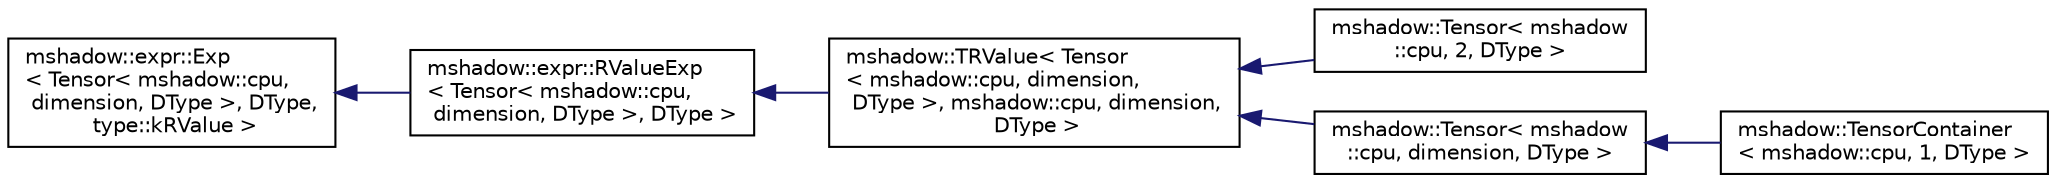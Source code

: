 digraph "Graphical Class Hierarchy"
{
 // LATEX_PDF_SIZE
  edge [fontname="Helvetica",fontsize="10",labelfontname="Helvetica",labelfontsize="10"];
  node [fontname="Helvetica",fontsize="10",shape=record];
  rankdir="LR";
  Node0 [label="mshadow::expr::Exp\l\< Tensor\< mshadow::cpu,\l dimension, DType \>, DType,\l type::kRValue \>",height=0.2,width=0.4,color="black", fillcolor="white", style="filled",URL="$structmshadow_1_1expr_1_1Exp.html",tooltip=" "];
  Node0 -> Node1 [dir="back",color="midnightblue",fontsize="10",style="solid",fontname="Helvetica"];
  Node1 [label="mshadow::expr::RValueExp\l\< Tensor\< mshadow::cpu,\l dimension, DType \>, DType \>",height=0.2,width=0.4,color="black", fillcolor="white", style="filled",URL="$classmshadow_1_1expr_1_1RValueExp.html",tooltip=" "];
  Node1 -> Node2 [dir="back",color="midnightblue",fontsize="10",style="solid",fontname="Helvetica"];
  Node2 [label="mshadow::TRValue\< Tensor\l\< mshadow::cpu, dimension,\l DType \>, mshadow::cpu, dimension,\l DType \>",height=0.2,width=0.4,color="black", fillcolor="white", style="filled",URL="$structmshadow_1_1TRValue.html",tooltip=" "];
  Node2 -> Node3 [dir="back",color="midnightblue",fontsize="10",style="solid",fontname="Helvetica"];
  Node3 [label="mshadow::Tensor\< mshadow\l::cpu, 2, DType \>",height=0.2,width=0.4,color="black", fillcolor="white", style="filled",URL="$structmshadow_1_1Tensor.html",tooltip=" "];
  Node2 -> Node4 [dir="back",color="midnightblue",fontsize="10",style="solid",fontname="Helvetica"];
  Node4 [label="mshadow::Tensor\< mshadow\l::cpu, dimension, DType \>",height=0.2,width=0.4,color="black", fillcolor="white", style="filled",URL="$structmshadow_1_1Tensor.html",tooltip=" "];
  Node4 -> Node5 [dir="back",color="midnightblue",fontsize="10",style="solid",fontname="Helvetica"];
  Node5 [label="mshadow::TensorContainer\l\< mshadow::cpu, 1, DType \>",height=0.2,width=0.4,color="black", fillcolor="white", style="filled",URL="$classmshadow_1_1TensorContainer.html",tooltip=" "];
}
